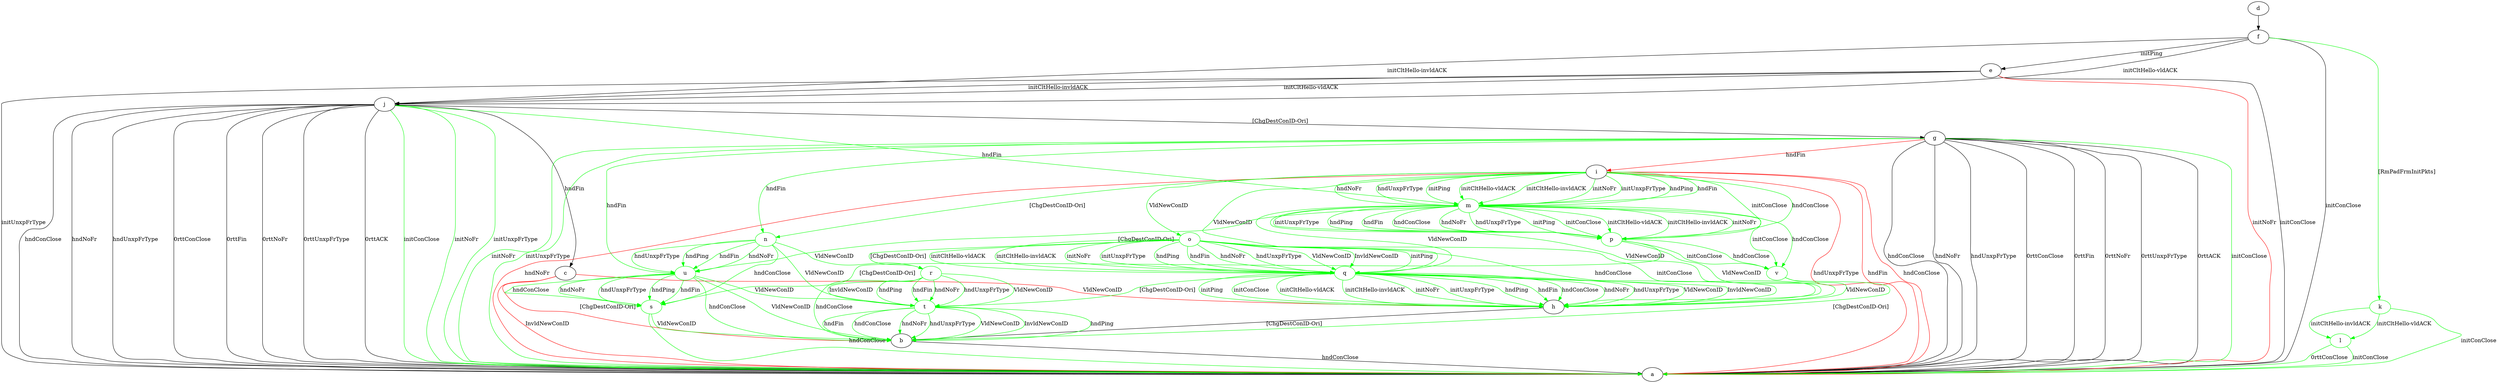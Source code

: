 digraph "" {
	b -> a	[key=0,
		label="hndConClose "];
	c -> a	[key=0,
		color=red,
		label="InvldNewConID "];
	c -> b	[key=0,
		color=red,
		label="[ChgDestConID-Ori] "];
	c -> h	[key=0,
		color=red,
		label="VldNewConID "];
	d -> f	[key=0];
	e -> a	[key=0,
		label="initConClose "];
	e -> a	[key=1,
		label="initUnxpFrType "];
	e -> a	[key=2,
		color=red,
		label="initNoFr "];
	e -> j	[key=0,
		label="initCltHello-vldACK "];
	e -> j	[key=1,
		label="initCltHello-invldACK "];
	f -> a	[key=0,
		label="initConClose "];
	f -> e	[key=0,
		label="initPing "];
	f -> j	[key=0,
		label="initCltHello-vldACK "];
	f -> j	[key=1,
		label="initCltHello-invldACK "];
	k	[color=green];
	f -> k	[key=0,
		color=green,
		label="[RmPadFrmInitPkts] "];
	g -> a	[key=0,
		label="hndConClose "];
	g -> a	[key=1,
		label="hndNoFr "];
	g -> a	[key=2,
		label="hndUnxpFrType "];
	g -> a	[key=3,
		label="0rttConClose "];
	g -> a	[key=4,
		label="0rttFin "];
	g -> a	[key=5,
		label="0rttNoFr "];
	g -> a	[key=6,
		label="0rttUnxpFrType "];
	g -> a	[key=7,
		label="0rttACK "];
	g -> a	[key=8,
		color=green,
		label="initConClose "];
	g -> a	[key=9,
		color=green,
		label="initNoFr "];
	g -> a	[key=10,
		color=green,
		label="initUnxpFrType "];
	g -> i	[key=0,
		color=red,
		label="hndFin "];
	n	[color=green];
	g -> n	[key=0,
		color=green,
		label="hndFin "];
	u	[color=green];
	g -> u	[key=0,
		color=green,
		label="hndFin "];
	h -> b	[key=0,
		label="[ChgDestConID-Ori] "];
	i -> a	[key=0,
		color=red,
		label="hndFin "];
	i -> a	[key=1,
		color=red,
		label="hndConClose "];
	i -> a	[key=2,
		color=red,
		label="hndNoFr "];
	i -> a	[key=3,
		color=red,
		label="hndUnxpFrType "];
	m	[color=green];
	i -> m	[key=0,
		color=green,
		label="initPing "];
	i -> m	[key=1,
		color=green,
		label="initCltHello-vldACK "];
	i -> m	[key=2,
		color=green,
		label="initCltHello-invldACK "];
	i -> m	[key=3,
		color=green,
		label="initNoFr "];
	i -> m	[key=4,
		color=green,
		label="initUnxpFrType "];
	i -> m	[key=5,
		color=green,
		label="hndPing "];
	i -> m	[key=6,
		color=green,
		label="hndFin "];
	i -> m	[key=7,
		color=green,
		label="hndNoFr "];
	i -> m	[key=8,
		color=green,
		label="hndUnxpFrType "];
	i -> n	[key=0,
		color=green,
		label="[ChgDestConID-Ori] "];
	o	[color=green];
	i -> o	[key=0,
		color=green,
		label="VldNewConID "];
	p	[color=green];
	i -> p	[key=0,
		color=green,
		label="initConClose "];
	i -> p	[key=1,
		color=green,
		label="hndConClose "];
	q	[color=green];
	i -> q	[key=0,
		color=green,
		label="VldNewConID "];
	j -> a	[key=0,
		label="hndConClose "];
	j -> a	[key=1,
		label="hndNoFr "];
	j -> a	[key=2,
		label="hndUnxpFrType "];
	j -> a	[key=3,
		label="0rttConClose "];
	j -> a	[key=4,
		label="0rttFin "];
	j -> a	[key=5,
		label="0rttNoFr "];
	j -> a	[key=6,
		label="0rttUnxpFrType "];
	j -> a	[key=7,
		label="0rttACK "];
	j -> a	[key=8,
		color=green,
		label="initConClose "];
	j -> a	[key=9,
		color=green,
		label="initNoFr "];
	j -> a	[key=10,
		color=green,
		label="initUnxpFrType "];
	j -> c	[key=0,
		label="hndFin "];
	j -> g	[key=0,
		label="[ChgDestConID-Ori] "];
	j -> m	[key=0,
		color=green,
		label="hndFin "];
	k -> a	[key=0,
		color=green,
		label="initConClose "];
	l	[color=green];
	k -> l	[key=0,
		color=green,
		label="initCltHello-vldACK "];
	k -> l	[key=1,
		color=green,
		label="initCltHello-invldACK "];
	l -> a	[key=0,
		color=green,
		label="initConClose "];
	l -> a	[key=1,
		color=green,
		label="0rttConClose "];
	m -> h	[key=0,
		color=green,
		label="VldNewConID "];
	m -> p	[key=0,
		color=green,
		label="initPing "];
	m -> p	[key=1,
		color=green,
		label="initConClose "];
	m -> p	[key=2,
		color=green,
		label="initCltHello-vldACK "];
	m -> p	[key=3,
		color=green,
		label="initCltHello-invldACK "];
	m -> p	[key=4,
		color=green,
		label="initNoFr "];
	m -> p	[key=5,
		color=green,
		label="initUnxpFrType "];
	m -> p	[key=6,
		color=green,
		label="hndPing "];
	m -> p	[key=7,
		color=green,
		label="hndFin "];
	m -> p	[key=8,
		color=green,
		label="hndConClose "];
	m -> p	[key=9,
		color=green,
		label="hndNoFr "];
	m -> p	[key=10,
		color=green,
		label="hndUnxpFrType "];
	m -> q	[key=0,
		color=green,
		label="VldNewConID "];
	m -> u	[key=0,
		color=green,
		label="[ChgDestConID-Ori] "];
	v	[color=green];
	m -> v	[key=0,
		color=green,
		label="initConClose "];
	m -> v	[key=1,
		color=green,
		label="hndConClose "];
	r	[color=green];
	n -> r	[key=0,
		color=green,
		label="VldNewConID "];
	s	[color=green];
	n -> s	[key=0,
		color=green,
		label="hndConClose "];
	t	[color=green];
	n -> t	[key=0,
		color=green,
		label="VldNewConID "];
	n -> u	[key=0,
		color=green,
		label="hndPing "];
	n -> u	[key=1,
		color=green,
		label="hndFin "];
	n -> u	[key=2,
		color=green,
		label="hndNoFr "];
	n -> u	[key=3,
		color=green,
		label="hndUnxpFrType "];
	o -> h	[key=0,
		color=green,
		label="initConClose "];
	o -> h	[key=1,
		color=green,
		label="hndConClose "];
	o -> q	[key=0,
		color=green,
		label="initPing "];
	o -> q	[key=1,
		color=green,
		label="initCltHello-vldACK "];
	o -> q	[key=2,
		color=green,
		label="initCltHello-invldACK "];
	o -> q	[key=3,
		color=green,
		label="initNoFr "];
	o -> q	[key=4,
		color=green,
		label="initUnxpFrType "];
	o -> q	[key=5,
		color=green,
		label="hndPing "];
	o -> q	[key=6,
		color=green,
		label="hndFin "];
	o -> q	[key=7,
		color=green,
		label="hndNoFr "];
	o -> q	[key=8,
		color=green,
		label="hndUnxpFrType "];
	o -> q	[key=9,
		color=green,
		label="VldNewConID "];
	o -> q	[key=10,
		color=green,
		label="InvldNewConID "];
	o -> r	[key=0,
		color=green,
		label="[ChgDestConID-Ori] "];
	p -> h	[key=0,
		color=green,
		label="VldNewConID "];
	p -> s	[key=0,
		color=green,
		label="[ChgDestConID-Ori] "];
	p -> v	[key=0,
		color=green,
		label="initConClose "];
	p -> v	[key=1,
		color=green,
		label="hndConClose "];
	q -> h	[key=0,
		color=green,
		label="initPing "];
	q -> h	[key=1,
		color=green,
		label="initConClose "];
	q -> h	[key=2,
		color=green,
		label="initCltHello-vldACK "];
	q -> h	[key=3,
		color=green,
		label="initCltHello-invldACK "];
	q -> h	[key=4,
		color=green,
		label="initNoFr "];
	q -> h	[key=5,
		color=green,
		label="initUnxpFrType "];
	q -> h	[key=6,
		color=green,
		label="hndPing "];
	q -> h	[key=7,
		color=green,
		label="hndFin "];
	q -> h	[key=8,
		color=green,
		label="hndConClose "];
	q -> h	[key=9,
		color=green,
		label="hndNoFr "];
	q -> h	[key=10,
		color=green,
		label="hndUnxpFrType "];
	q -> h	[key=11,
		color=green,
		label="VldNewConID "];
	q -> h	[key=12,
		color=green,
		label="InvldNewConID "];
	q -> t	[key=0,
		color=green,
		label="[ChgDestConID-Ori] "];
	r -> b	[key=0,
		color=green,
		label="hndConClose "];
	r -> t	[key=0,
		color=green,
		label="hndPing "];
	r -> t	[key=1,
		color=green,
		label="hndFin "];
	r -> t	[key=2,
		color=green,
		label="hndNoFr "];
	r -> t	[key=3,
		color=green,
		label="hndUnxpFrType "];
	r -> t	[key=4,
		color=green,
		label="VldNewConID "];
	r -> t	[key=5,
		color=green,
		label="InvldNewConID "];
	s -> a	[key=0,
		color=green,
		label="hndConClose "];
	s -> b	[key=0,
		color=green,
		label="VldNewConID "];
	t -> b	[key=0,
		color=green,
		label="hndPing "];
	t -> b	[key=1,
		color=green,
		label="hndFin "];
	t -> b	[key=2,
		color=green,
		label="hndConClose "];
	t -> b	[key=3,
		color=green,
		label="hndNoFr "];
	t -> b	[key=4,
		color=green,
		label="hndUnxpFrType "];
	t -> b	[key=5,
		color=green,
		label="VldNewConID "];
	t -> b	[key=6,
		color=green,
		label="InvldNewConID "];
	u -> b	[key=0,
		color=green,
		label="hndConClose "];
	u -> b	[key=1,
		color=green,
		label="VldNewConID "];
	u -> s	[key=0,
		color=green,
		label="hndPing "];
	u -> s	[key=1,
		color=green,
		label="hndFin "];
	u -> s	[key=2,
		color=green,
		label="hndConClose "];
	u -> s	[key=3,
		color=green,
		label="hndNoFr "];
	u -> s	[key=4,
		color=green,
		label="hndUnxpFrType "];
	u -> t	[key=0,
		color=green,
		label="VldNewConID "];
	v -> b	[key=0,
		color=green,
		label="[ChgDestConID-Ori] "];
	v -> h	[key=0,
		color=green,
		label="VldNewConID "];
}
